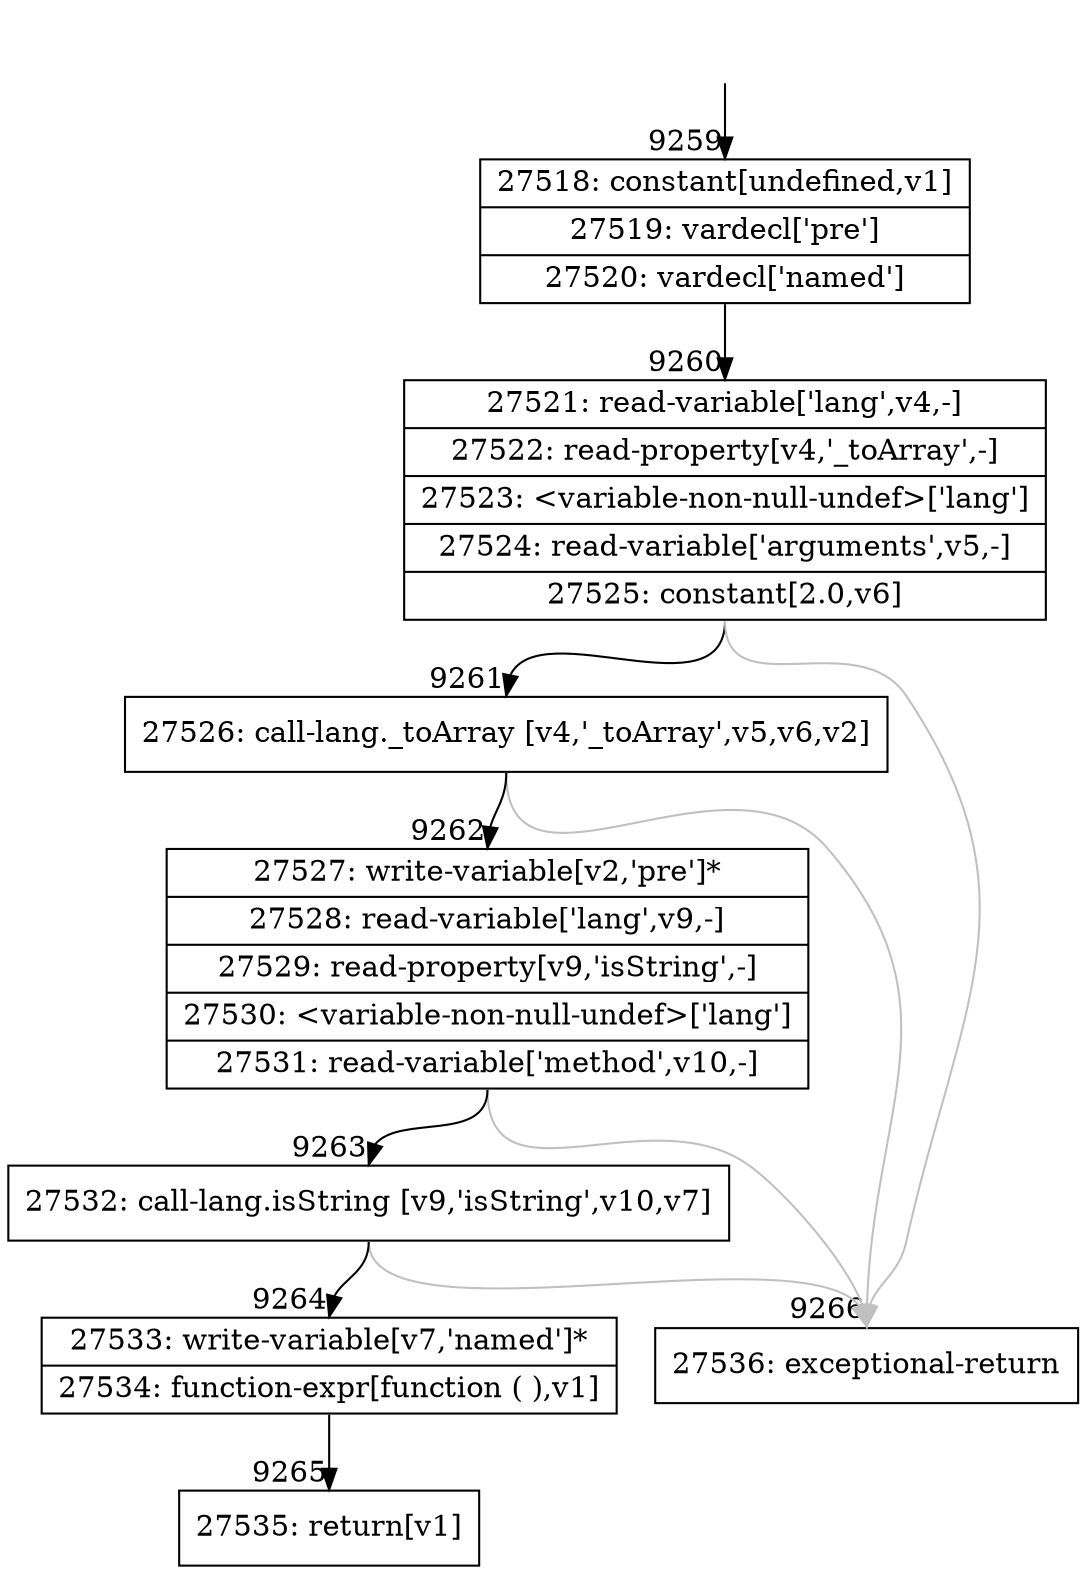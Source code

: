 digraph {
rankdir="TD"
BB_entry632[shape=none,label=""];
BB_entry632 -> BB9259 [tailport=s, headport=n, headlabel="    9259"]
BB9259 [shape=record label="{27518: constant[undefined,v1]|27519: vardecl['pre']|27520: vardecl['named']}" ] 
BB9259 -> BB9260 [tailport=s, headport=n, headlabel="      9260"]
BB9260 [shape=record label="{27521: read-variable['lang',v4,-]|27522: read-property[v4,'_toArray',-]|27523: \<variable-non-null-undef\>['lang']|27524: read-variable['arguments',v5,-]|27525: constant[2.0,v6]}" ] 
BB9260 -> BB9261 [tailport=s, headport=n, headlabel="      9261"]
BB9260 -> BB9266 [tailport=s, headport=n, color=gray, headlabel="      9266"]
BB9261 [shape=record label="{27526: call-lang._toArray [v4,'_toArray',v5,v6,v2]}" ] 
BB9261 -> BB9262 [tailport=s, headport=n, headlabel="      9262"]
BB9261 -> BB9266 [tailport=s, headport=n, color=gray]
BB9262 [shape=record label="{27527: write-variable[v2,'pre']*|27528: read-variable['lang',v9,-]|27529: read-property[v9,'isString',-]|27530: \<variable-non-null-undef\>['lang']|27531: read-variable['method',v10,-]}" ] 
BB9262 -> BB9263 [tailport=s, headport=n, headlabel="      9263"]
BB9262 -> BB9266 [tailport=s, headport=n, color=gray]
BB9263 [shape=record label="{27532: call-lang.isString [v9,'isString',v10,v7]}" ] 
BB9263 -> BB9264 [tailport=s, headport=n, headlabel="      9264"]
BB9263 -> BB9266 [tailport=s, headport=n, color=gray]
BB9264 [shape=record label="{27533: write-variable[v7,'named']*|27534: function-expr[function ( ),v1]}" ] 
BB9264 -> BB9265 [tailport=s, headport=n, headlabel="      9265"]
BB9265 [shape=record label="{27535: return[v1]}" ] 
BB9266 [shape=record label="{27536: exceptional-return}" ] 
//#$~ 12938
}
